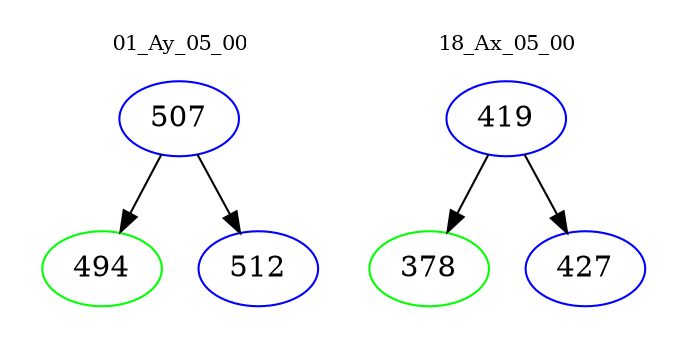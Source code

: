 digraph{
subgraph cluster_0 {
color = white
label = "01_Ay_05_00";
fontsize=10;
T0_507 [label="507", color="blue"]
T0_507 -> T0_494 [color="black"]
T0_494 [label="494", color="green"]
T0_507 -> T0_512 [color="black"]
T0_512 [label="512", color="blue"]
}
subgraph cluster_1 {
color = white
label = "18_Ax_05_00";
fontsize=10;
T1_419 [label="419", color="blue"]
T1_419 -> T1_378 [color="black"]
T1_378 [label="378", color="green"]
T1_419 -> T1_427 [color="black"]
T1_427 [label="427", color="blue"]
}
}
